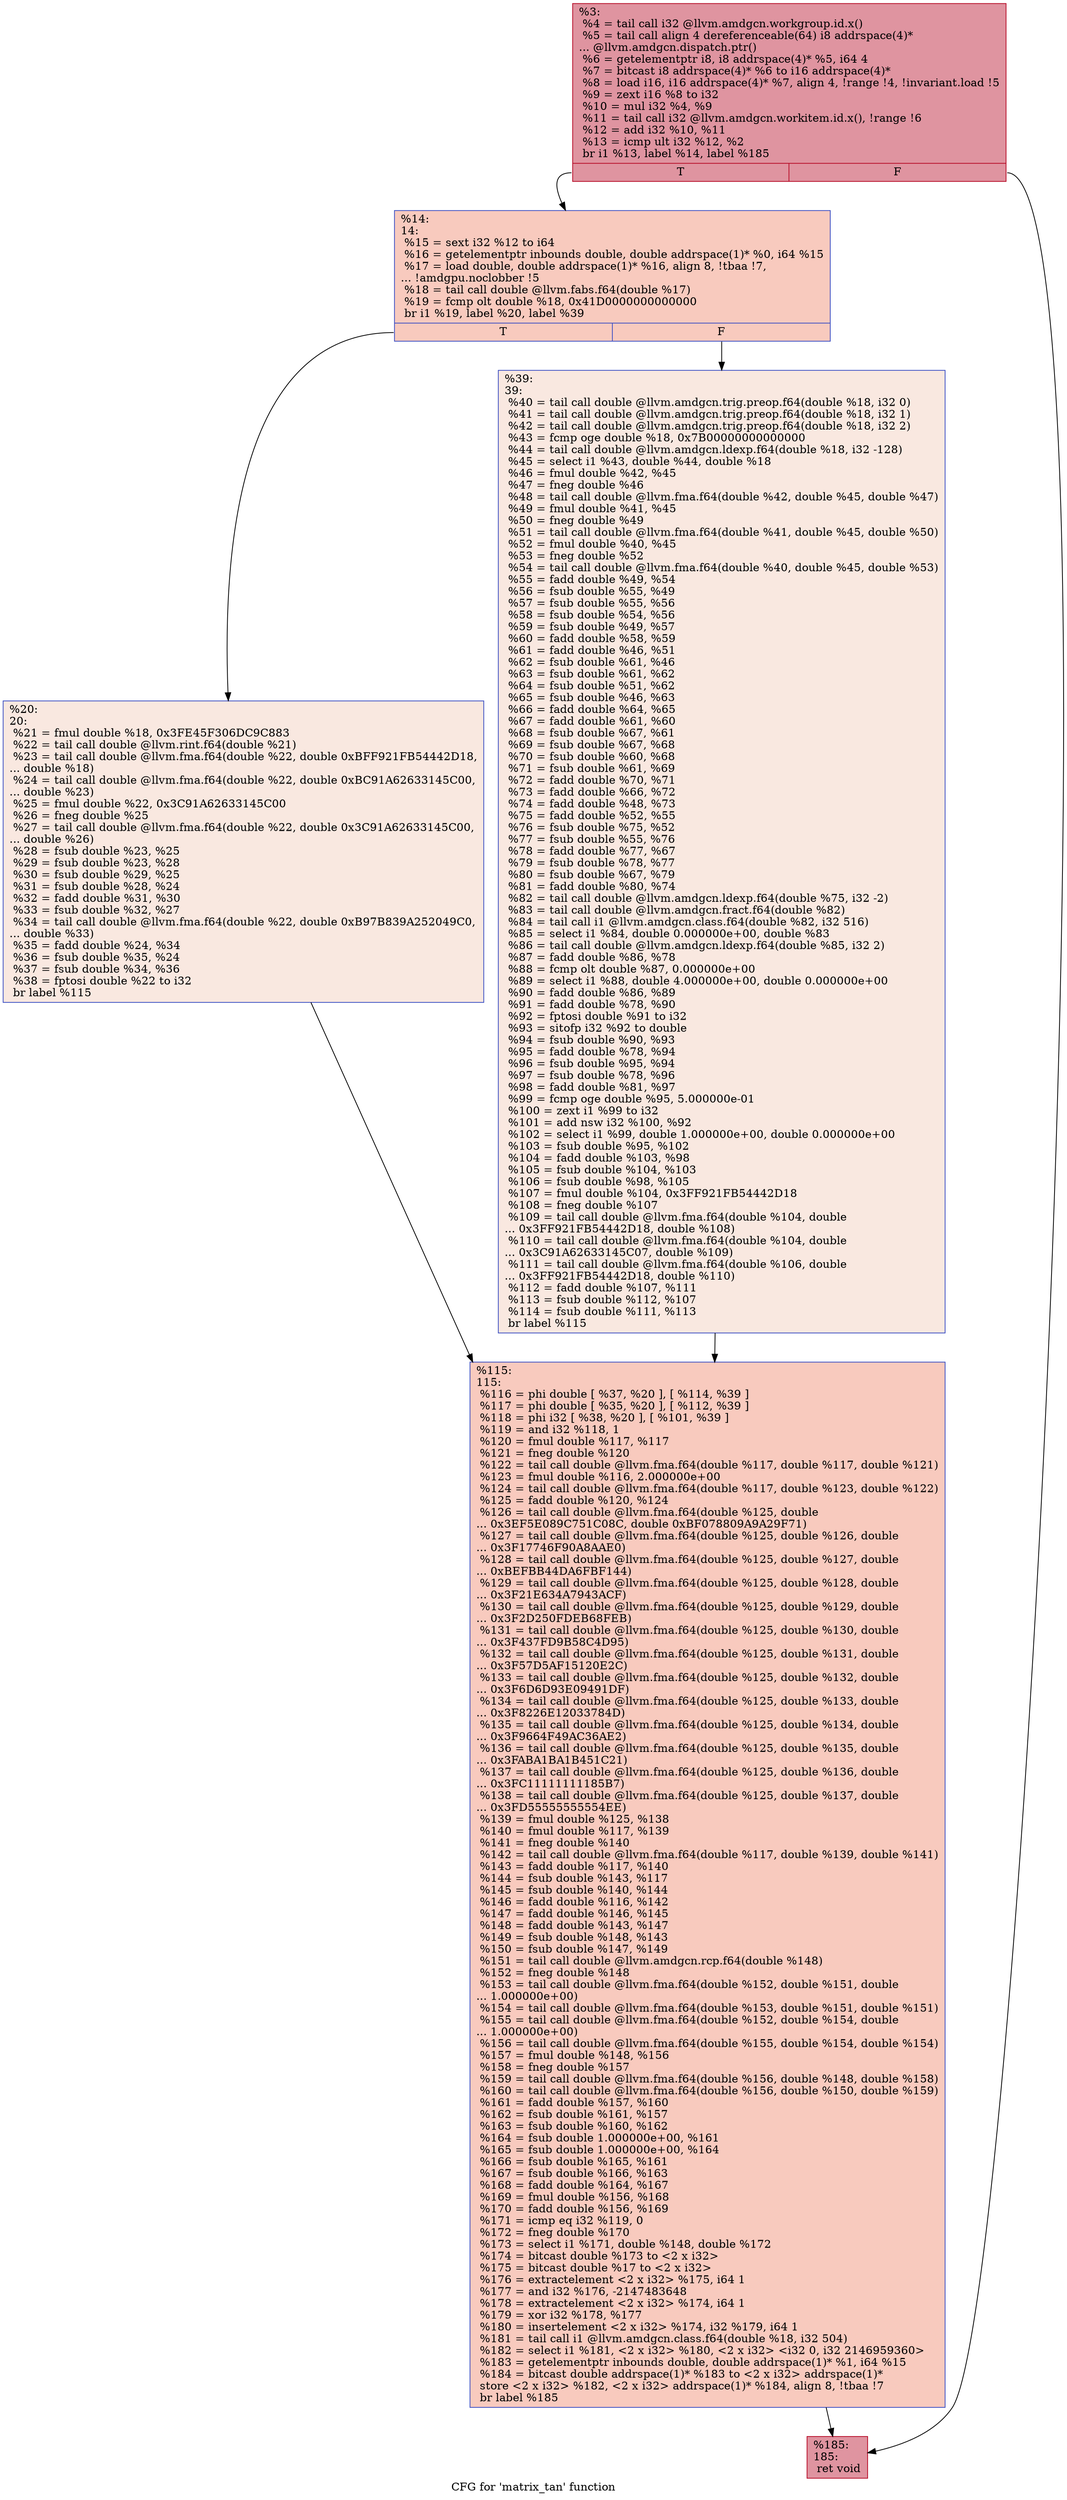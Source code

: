 digraph "CFG for 'matrix_tan' function" {
	label="CFG for 'matrix_tan' function";

	Node0x496f380 [shape=record,color="#b70d28ff", style=filled, fillcolor="#b70d2870",label="{%3:\l  %4 = tail call i32 @llvm.amdgcn.workgroup.id.x()\l  %5 = tail call align 4 dereferenceable(64) i8 addrspace(4)*\l... @llvm.amdgcn.dispatch.ptr()\l  %6 = getelementptr i8, i8 addrspace(4)* %5, i64 4\l  %7 = bitcast i8 addrspace(4)* %6 to i16 addrspace(4)*\l  %8 = load i16, i16 addrspace(4)* %7, align 4, !range !4, !invariant.load !5\l  %9 = zext i16 %8 to i32\l  %10 = mul i32 %4, %9\l  %11 = tail call i32 @llvm.amdgcn.workitem.id.x(), !range !6\l  %12 = add i32 %10, %11\l  %13 = icmp ult i32 %12, %2\l  br i1 %13, label %14, label %185\l|{<s0>T|<s1>F}}"];
	Node0x496f380:s0 -> Node0x4971290;
	Node0x496f380:s1 -> Node0x4971320;
	Node0x4971290 [shape=record,color="#3d50c3ff", style=filled, fillcolor="#ef886b70",label="{%14:\l14:                                               \l  %15 = sext i32 %12 to i64\l  %16 = getelementptr inbounds double, double addrspace(1)* %0, i64 %15\l  %17 = load double, double addrspace(1)* %16, align 8, !tbaa !7,\l... !amdgpu.noclobber !5\l  %18 = tail call double @llvm.fabs.f64(double %17)\l  %19 = fcmp olt double %18, 0x41D0000000000000\l  br i1 %19, label %20, label %39\l|{<s0>T|<s1>F}}"];
	Node0x4971290:s0 -> Node0x4972ab0;
	Node0x4971290:s1 -> Node0x4972b40;
	Node0x4972ab0 [shape=record,color="#3d50c3ff", style=filled, fillcolor="#f1ccb870",label="{%20:\l20:                                               \l  %21 = fmul double %18, 0x3FE45F306DC9C883\l  %22 = tail call double @llvm.rint.f64(double %21)\l  %23 = tail call double @llvm.fma.f64(double %22, double 0xBFF921FB54442D18,\l... double %18)\l  %24 = tail call double @llvm.fma.f64(double %22, double 0xBC91A62633145C00,\l... double %23)\l  %25 = fmul double %22, 0x3C91A62633145C00\l  %26 = fneg double %25\l  %27 = tail call double @llvm.fma.f64(double %22, double 0x3C91A62633145C00,\l... double %26)\l  %28 = fsub double %23, %25\l  %29 = fsub double %23, %28\l  %30 = fsub double %29, %25\l  %31 = fsub double %28, %24\l  %32 = fadd double %31, %30\l  %33 = fsub double %32, %27\l  %34 = tail call double @llvm.fma.f64(double %22, double 0xB97B839A252049C0,\l... double %33)\l  %35 = fadd double %24, %34\l  %36 = fsub double %35, %24\l  %37 = fsub double %34, %36\l  %38 = fptosi double %22 to i32\l  br label %115\l}"];
	Node0x4972ab0 -> Node0x4973e40;
	Node0x4972b40 [shape=record,color="#3d50c3ff", style=filled, fillcolor="#f1ccb870",label="{%39:\l39:                                               \l  %40 = tail call double @llvm.amdgcn.trig.preop.f64(double %18, i32 0)\l  %41 = tail call double @llvm.amdgcn.trig.preop.f64(double %18, i32 1)\l  %42 = tail call double @llvm.amdgcn.trig.preop.f64(double %18, i32 2)\l  %43 = fcmp oge double %18, 0x7B00000000000000\l  %44 = tail call double @llvm.amdgcn.ldexp.f64(double %18, i32 -128)\l  %45 = select i1 %43, double %44, double %18\l  %46 = fmul double %42, %45\l  %47 = fneg double %46\l  %48 = tail call double @llvm.fma.f64(double %42, double %45, double %47)\l  %49 = fmul double %41, %45\l  %50 = fneg double %49\l  %51 = tail call double @llvm.fma.f64(double %41, double %45, double %50)\l  %52 = fmul double %40, %45\l  %53 = fneg double %52\l  %54 = tail call double @llvm.fma.f64(double %40, double %45, double %53)\l  %55 = fadd double %49, %54\l  %56 = fsub double %55, %49\l  %57 = fsub double %55, %56\l  %58 = fsub double %54, %56\l  %59 = fsub double %49, %57\l  %60 = fadd double %58, %59\l  %61 = fadd double %46, %51\l  %62 = fsub double %61, %46\l  %63 = fsub double %61, %62\l  %64 = fsub double %51, %62\l  %65 = fsub double %46, %63\l  %66 = fadd double %64, %65\l  %67 = fadd double %61, %60\l  %68 = fsub double %67, %61\l  %69 = fsub double %67, %68\l  %70 = fsub double %60, %68\l  %71 = fsub double %61, %69\l  %72 = fadd double %70, %71\l  %73 = fadd double %66, %72\l  %74 = fadd double %48, %73\l  %75 = fadd double %52, %55\l  %76 = fsub double %75, %52\l  %77 = fsub double %55, %76\l  %78 = fadd double %77, %67\l  %79 = fsub double %78, %77\l  %80 = fsub double %67, %79\l  %81 = fadd double %80, %74\l  %82 = tail call double @llvm.amdgcn.ldexp.f64(double %75, i32 -2)\l  %83 = tail call double @llvm.amdgcn.fract.f64(double %82)\l  %84 = tail call i1 @llvm.amdgcn.class.f64(double %82, i32 516)\l  %85 = select i1 %84, double 0.000000e+00, double %83\l  %86 = tail call double @llvm.amdgcn.ldexp.f64(double %85, i32 2)\l  %87 = fadd double %86, %78\l  %88 = fcmp olt double %87, 0.000000e+00\l  %89 = select i1 %88, double 4.000000e+00, double 0.000000e+00\l  %90 = fadd double %86, %89\l  %91 = fadd double %78, %90\l  %92 = fptosi double %91 to i32\l  %93 = sitofp i32 %92 to double\l  %94 = fsub double %90, %93\l  %95 = fadd double %78, %94\l  %96 = fsub double %95, %94\l  %97 = fsub double %78, %96\l  %98 = fadd double %81, %97\l  %99 = fcmp oge double %95, 5.000000e-01\l  %100 = zext i1 %99 to i32\l  %101 = add nsw i32 %100, %92\l  %102 = select i1 %99, double 1.000000e+00, double 0.000000e+00\l  %103 = fsub double %95, %102\l  %104 = fadd double %103, %98\l  %105 = fsub double %104, %103\l  %106 = fsub double %98, %105\l  %107 = fmul double %104, 0x3FF921FB54442D18\l  %108 = fneg double %107\l  %109 = tail call double @llvm.fma.f64(double %104, double\l... 0x3FF921FB54442D18, double %108)\l  %110 = tail call double @llvm.fma.f64(double %104, double\l... 0x3C91A62633145C07, double %109)\l  %111 = tail call double @llvm.fma.f64(double %106, double\l... 0x3FF921FB54442D18, double %110)\l  %112 = fadd double %107, %111\l  %113 = fsub double %112, %107\l  %114 = fsub double %111, %113\l  br label %115\l}"];
	Node0x4972b40 -> Node0x4973e40;
	Node0x4973e40 [shape=record,color="#3d50c3ff", style=filled, fillcolor="#ef886b70",label="{%115:\l115:                                              \l  %116 = phi double [ %37, %20 ], [ %114, %39 ]\l  %117 = phi double [ %35, %20 ], [ %112, %39 ]\l  %118 = phi i32 [ %38, %20 ], [ %101, %39 ]\l  %119 = and i32 %118, 1\l  %120 = fmul double %117, %117\l  %121 = fneg double %120\l  %122 = tail call double @llvm.fma.f64(double %117, double %117, double %121)\l  %123 = fmul double %116, 2.000000e+00\l  %124 = tail call double @llvm.fma.f64(double %117, double %123, double %122)\l  %125 = fadd double %120, %124\l  %126 = tail call double @llvm.fma.f64(double %125, double\l... 0x3EF5E089C751C08C, double 0xBF078809A9A29F71)\l  %127 = tail call double @llvm.fma.f64(double %125, double %126, double\l... 0x3F17746F90A8AAE0)\l  %128 = tail call double @llvm.fma.f64(double %125, double %127, double\l... 0xBEFBB44DA6FBF144)\l  %129 = tail call double @llvm.fma.f64(double %125, double %128, double\l... 0x3F21E634A7943ACF)\l  %130 = tail call double @llvm.fma.f64(double %125, double %129, double\l... 0x3F2D250FDEB68FEB)\l  %131 = tail call double @llvm.fma.f64(double %125, double %130, double\l... 0x3F437FD9B58C4D95)\l  %132 = tail call double @llvm.fma.f64(double %125, double %131, double\l... 0x3F57D5AF15120E2C)\l  %133 = tail call double @llvm.fma.f64(double %125, double %132, double\l... 0x3F6D6D93E09491DF)\l  %134 = tail call double @llvm.fma.f64(double %125, double %133, double\l... 0x3F8226E12033784D)\l  %135 = tail call double @llvm.fma.f64(double %125, double %134, double\l... 0x3F9664F49AC36AE2)\l  %136 = tail call double @llvm.fma.f64(double %125, double %135, double\l... 0x3FABA1BA1B451C21)\l  %137 = tail call double @llvm.fma.f64(double %125, double %136, double\l... 0x3FC11111111185B7)\l  %138 = tail call double @llvm.fma.f64(double %125, double %137, double\l... 0x3FD55555555554EE)\l  %139 = fmul double %125, %138\l  %140 = fmul double %117, %139\l  %141 = fneg double %140\l  %142 = tail call double @llvm.fma.f64(double %117, double %139, double %141)\l  %143 = fadd double %117, %140\l  %144 = fsub double %143, %117\l  %145 = fsub double %140, %144\l  %146 = fadd double %116, %142\l  %147 = fadd double %146, %145\l  %148 = fadd double %143, %147\l  %149 = fsub double %148, %143\l  %150 = fsub double %147, %149\l  %151 = tail call double @llvm.amdgcn.rcp.f64(double %148)\l  %152 = fneg double %148\l  %153 = tail call double @llvm.fma.f64(double %152, double %151, double\l... 1.000000e+00)\l  %154 = tail call double @llvm.fma.f64(double %153, double %151, double %151)\l  %155 = tail call double @llvm.fma.f64(double %152, double %154, double\l... 1.000000e+00)\l  %156 = tail call double @llvm.fma.f64(double %155, double %154, double %154)\l  %157 = fmul double %148, %156\l  %158 = fneg double %157\l  %159 = tail call double @llvm.fma.f64(double %156, double %148, double %158)\l  %160 = tail call double @llvm.fma.f64(double %156, double %150, double %159)\l  %161 = fadd double %157, %160\l  %162 = fsub double %161, %157\l  %163 = fsub double %160, %162\l  %164 = fsub double 1.000000e+00, %161\l  %165 = fsub double 1.000000e+00, %164\l  %166 = fsub double %165, %161\l  %167 = fsub double %166, %163\l  %168 = fadd double %164, %167\l  %169 = fmul double %156, %168\l  %170 = fadd double %156, %169\l  %171 = icmp eq i32 %119, 0\l  %172 = fneg double %170\l  %173 = select i1 %171, double %148, double %172\l  %174 = bitcast double %173 to \<2 x i32\>\l  %175 = bitcast double %17 to \<2 x i32\>\l  %176 = extractelement \<2 x i32\> %175, i64 1\l  %177 = and i32 %176, -2147483648\l  %178 = extractelement \<2 x i32\> %174, i64 1\l  %179 = xor i32 %178, %177\l  %180 = insertelement \<2 x i32\> %174, i32 %179, i64 1\l  %181 = tail call i1 @llvm.amdgcn.class.f64(double %18, i32 504)\l  %182 = select i1 %181, \<2 x i32\> %180, \<2 x i32\> \<i32 0, i32 2146959360\>\l  %183 = getelementptr inbounds double, double addrspace(1)* %1, i64 %15\l  %184 = bitcast double addrspace(1)* %183 to \<2 x i32\> addrspace(1)*\l  store \<2 x i32\> %182, \<2 x i32\> addrspace(1)* %184, align 8, !tbaa !7\l  br label %185\l}"];
	Node0x4973e40 -> Node0x4971320;
	Node0x4971320 [shape=record,color="#b70d28ff", style=filled, fillcolor="#b70d2870",label="{%185:\l185:                                              \l  ret void\l}"];
}
